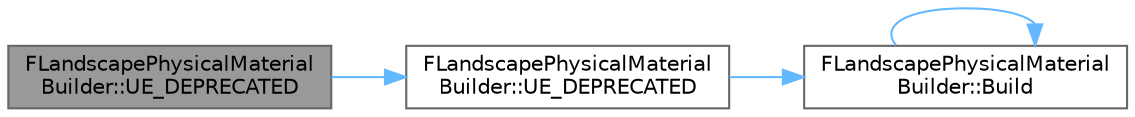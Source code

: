 digraph "FLandscapePhysicalMaterialBuilder::UE_DEPRECATED"
{
 // INTERACTIVE_SVG=YES
 // LATEX_PDF_SIZE
  bgcolor="transparent";
  edge [fontname=Helvetica,fontsize=10,labelfontname=Helvetica,labelfontsize=10];
  node [fontname=Helvetica,fontsize=10,shape=box,height=0.2,width=0.4];
  rankdir="LR";
  Node1 [id="Node000001",label="FLandscapePhysicalMaterial\lBuilder::UE_DEPRECATED",height=0.2,width=0.4,color="gray40", fillcolor="grey60", style="filled", fontcolor="black",tooltip=" "];
  Node1 -> Node2 [id="edge1_Node000001_Node000002",color="steelblue1",style="solid",tooltip=" "];
  Node2 [id="Node000002",label="FLandscapePhysicalMaterial\lBuilder::UE_DEPRECATED",height=0.2,width=0.4,color="grey40", fillcolor="white", style="filled",URL="$d2/dd6/classFLandscapePhysicalMaterialBuilder.html#a5af3f8f601fa55799d0fc6f34f5155a9",tooltip=" "];
  Node2 -> Node3 [id="edge2_Node000002_Node000003",color="steelblue1",style="solid",tooltip=" "];
  Node3 [id="Node000003",label="FLandscapePhysicalMaterial\lBuilder::Build",height=0.2,width=0.4,color="grey40", fillcolor="white", style="filled",URL="$d2/dd6/classFLandscapePhysicalMaterialBuilder.html#a73a3ce86dbe1b9d9978a623635b88e65",tooltip=" "];
  Node3 -> Node3 [id="edge3_Node000003_Node000003",color="steelblue1",style="solid",tooltip=" "];
}
